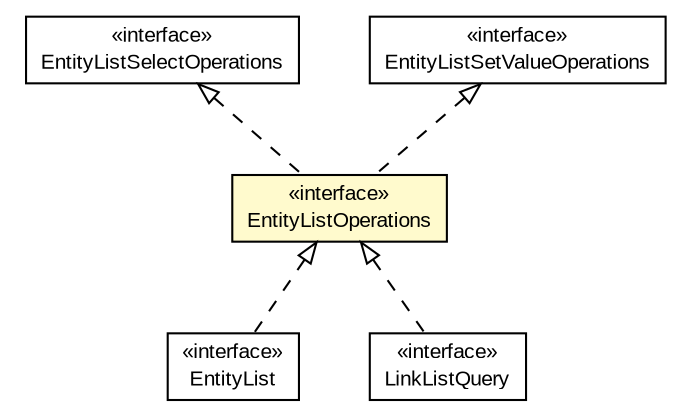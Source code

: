 #!/usr/local/bin/dot
#
# Class diagram 
# Generated by UMLGraph version 5.1 (http://www.umlgraph.org/)
#

digraph G {
	edge [fontname="arial",fontsize=10,labelfontname="arial",labelfontsize=10];
	node [fontname="arial",fontsize=10,shape=plaintext];
	nodesep=0.25;
	ranksep=0.5;
	// io.nextweb.operations.EntityListOperations
	c3104 [label=<<table title="io.nextweb.operations.EntityListOperations" border="0" cellborder="1" cellspacing="0" cellpadding="2" port="p" bgcolor="lemonChiffon" href="./EntityListOperations.html">
		<tr><td><table border="0" cellspacing="0" cellpadding="1">
<tr><td align="center" balign="center"> &#171;interface&#187; </td></tr>
<tr><td align="center" balign="center"> EntityListOperations </td></tr>
		</table></td></tr>
		</table>>, fontname="arial", fontcolor="black", fontsize=10.0];
	// io.nextweb.operations.entitylist.EntityListSelectOperations
	c3111 [label=<<table title="io.nextweb.operations.entitylist.EntityListSelectOperations" border="0" cellborder="1" cellspacing="0" cellpadding="2" port="p" href="./entitylist/EntityListSelectOperations.html">
		<tr><td><table border="0" cellspacing="0" cellpadding="1">
<tr><td align="center" balign="center"> &#171;interface&#187; </td></tr>
<tr><td align="center" balign="center"> EntityListSelectOperations </td></tr>
		</table></td></tr>
		</table>>, fontname="arial", fontcolor="black", fontsize=10.0];
	// io.nextweb.operations.entitylist.EntityListSetValueOperations
	c3112 [label=<<table title="io.nextweb.operations.entitylist.EntityListSetValueOperations" border="0" cellborder="1" cellspacing="0" cellpadding="2" port="p" href="./entitylist/EntityListSetValueOperations.html">
		<tr><td><table border="0" cellspacing="0" cellpadding="1">
<tr><td align="center" balign="center"> &#171;interface&#187; </td></tr>
<tr><td align="center" balign="center"> EntityListSetValueOperations </td></tr>
		</table></td></tr>
		</table>>, fontname="arial", fontcolor="black", fontsize=10.0];
	// io.nextweb.EntityList
	c3140 [label=<<table title="io.nextweb.EntityList" border="0" cellborder="1" cellspacing="0" cellpadding="2" port="p" href="../EntityList.html">
		<tr><td><table border="0" cellspacing="0" cellpadding="1">
<tr><td align="center" balign="center"> &#171;interface&#187; </td></tr>
<tr><td align="center" balign="center"> EntityList </td></tr>
		</table></td></tr>
		</table>>, fontname="arial", fontcolor="black", fontsize=10.0];
	// io.nextweb.LinkListQuery
	c3143 [label=<<table title="io.nextweb.LinkListQuery" border="0" cellborder="1" cellspacing="0" cellpadding="2" port="p" href="../LinkListQuery.html">
		<tr><td><table border="0" cellspacing="0" cellpadding="1">
<tr><td align="center" balign="center"> &#171;interface&#187; </td></tr>
<tr><td align="center" balign="center"> LinkListQuery </td></tr>
		</table></td></tr>
		</table>>, fontname="arial", fontcolor="black", fontsize=10.0];
	//io.nextweb.operations.EntityListOperations implements io.nextweb.operations.entitylist.EntityListSelectOperations
	c3111:p -> c3104:p [dir=back,arrowtail=empty,style=dashed];
	//io.nextweb.operations.EntityListOperations implements io.nextweb.operations.entitylist.EntityListSetValueOperations
	c3112:p -> c3104:p [dir=back,arrowtail=empty,style=dashed];
	//io.nextweb.EntityList implements io.nextweb.operations.EntityListOperations
	c3104:p -> c3140:p [dir=back,arrowtail=empty,style=dashed];
	//io.nextweb.LinkListQuery implements io.nextweb.operations.EntityListOperations
	c3104:p -> c3143:p [dir=back,arrowtail=empty,style=dashed];
}

